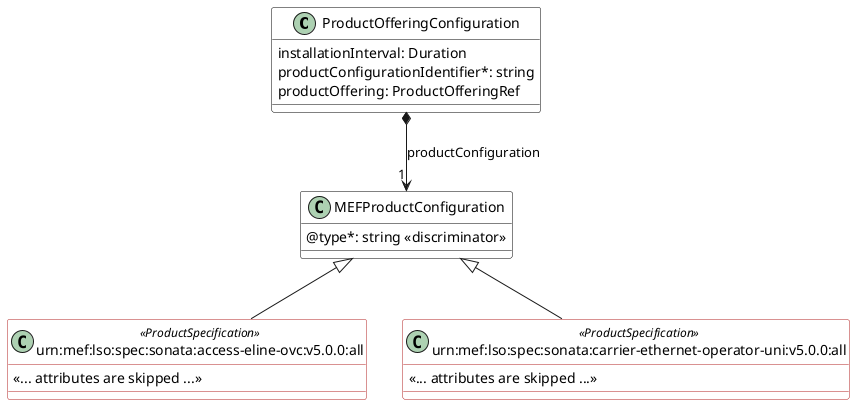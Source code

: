 @startuml
skinparam {
    ClassBackgroundColor White
    ClassBorderColor Black
    ClassBorderColor<<ProductSpecification>> FireBrick
}
set namespaceSeparator none

class ProductOfferingConfiguration {
    installationInterval: Duration 
    productConfigurationIdentifier*: string
    productOffering: ProductOfferingRef
}

ProductOfferingConfiguration *-->"1" MEFProductConfiguration : productConfiguration


class MEFProductConfiguration {
    @type*: string <<discriminator>>
}


class urn:mef:lso:spec:sonata:access-eline-ovc:v5.0.0:all <<ProductSpecification>> {

    <<... attributes are skipped ...>>
}
MEFProductConfiguration <|-- "urn:mef:lso:spec:sonata:access-eline-ovc:v5.0.0:all"



class urn:mef:lso:spec:sonata:carrier-ethernet-operator-uni:v5.0.0:all <<ProductSpecification>> {

    <<... attributes are skipped ...>>
}
MEFProductConfiguration <|-- "urn:mef:lso:spec:sonata:carrier-ethernet-operator-uni:v5.0.0:all"

@enduml
